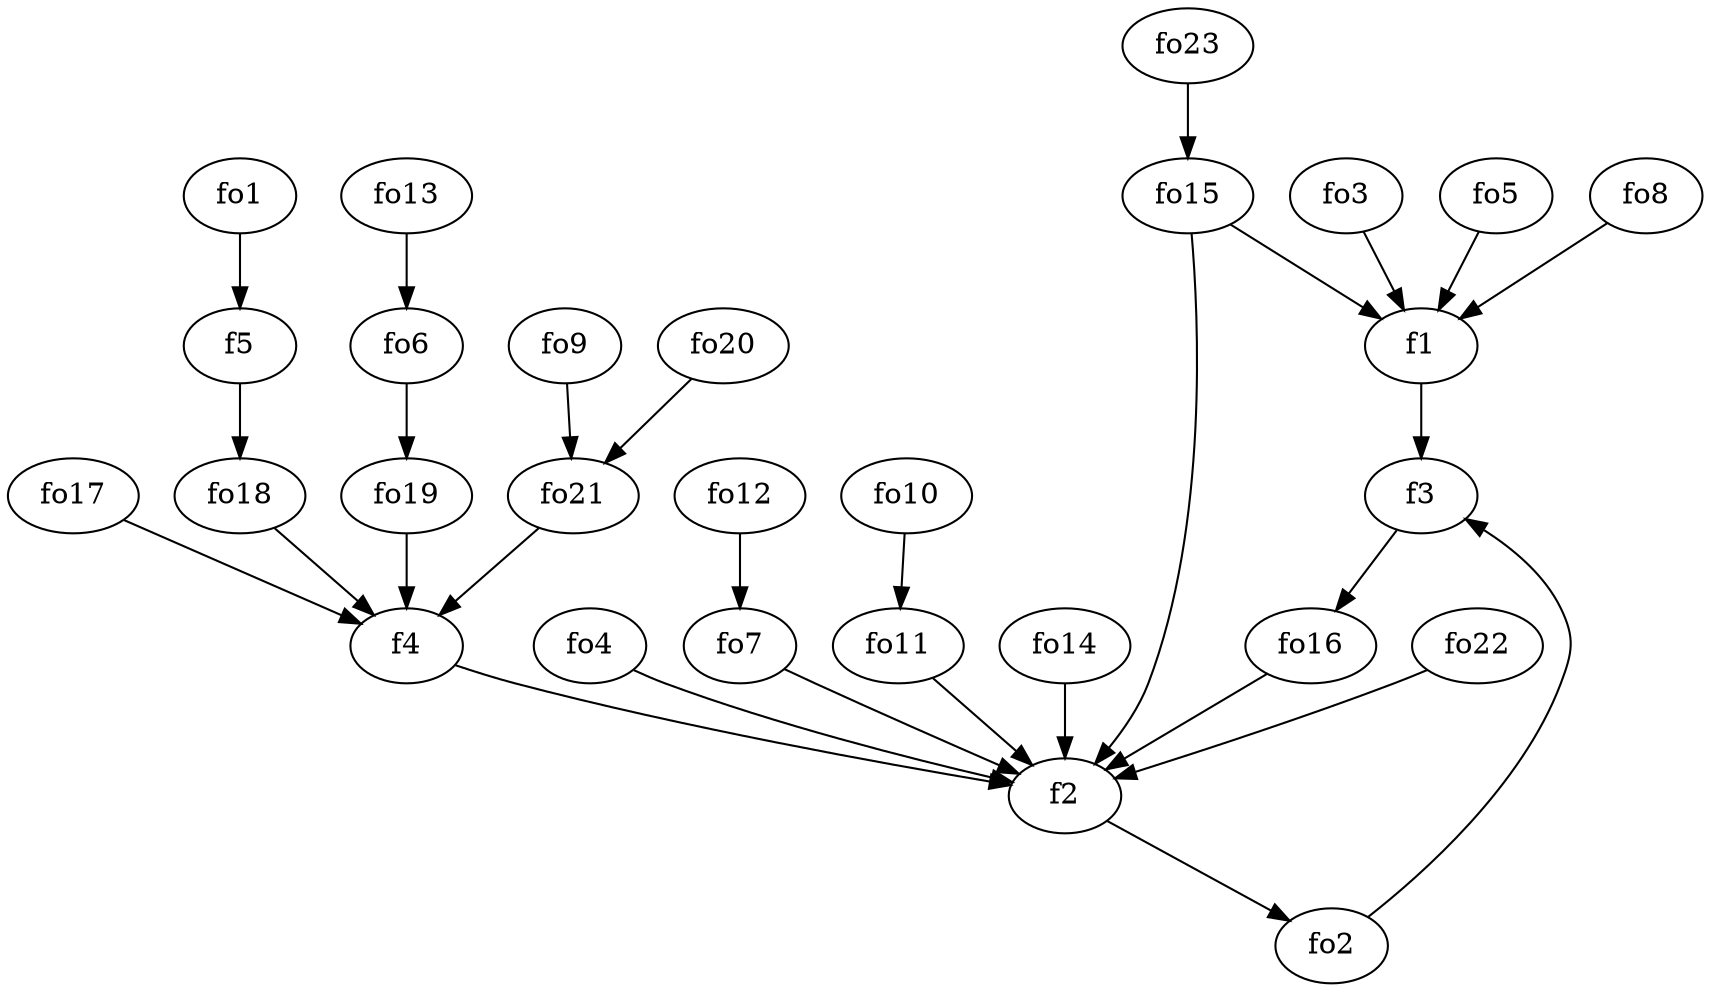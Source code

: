 strict digraph  {
f1;
f2;
f3;
f4;
f5;
fo1;
fo2;
fo3;
fo4;
fo5;
fo6;
fo7;
fo8;
fo9;
fo10;
fo11;
fo12;
fo13;
fo14;
fo15;
fo16;
fo17;
fo18;
fo19;
fo20;
fo21;
fo22;
fo23;
f1 -> f3  [weight=2];
f2 -> fo2  [weight=2];
f3 -> fo16  [weight=2];
f4 -> f2  [weight=2];
f5 -> fo18  [weight=2];
fo1 -> f5  [weight=2];
fo2 -> f3  [weight=2];
fo3 -> f1  [weight=2];
fo4 -> f2  [weight=2];
fo5 -> f1  [weight=2];
fo6 -> fo19  [weight=2];
fo7 -> f2  [weight=2];
fo8 -> f1  [weight=2];
fo9 -> fo21  [weight=2];
fo10 -> fo11  [weight=2];
fo11 -> f2  [weight=2];
fo12 -> fo7  [weight=2];
fo13 -> fo6  [weight=2];
fo14 -> f2  [weight=2];
fo15 -> f2  [weight=2];
fo15 -> f1  [weight=2];
fo16 -> f2  [weight=2];
fo17 -> f4  [weight=2];
fo18 -> f4  [weight=2];
fo19 -> f4  [weight=2];
fo20 -> fo21  [weight=2];
fo21 -> f4  [weight=2];
fo22 -> f2  [weight=2];
fo23 -> fo15  [weight=2];
}
